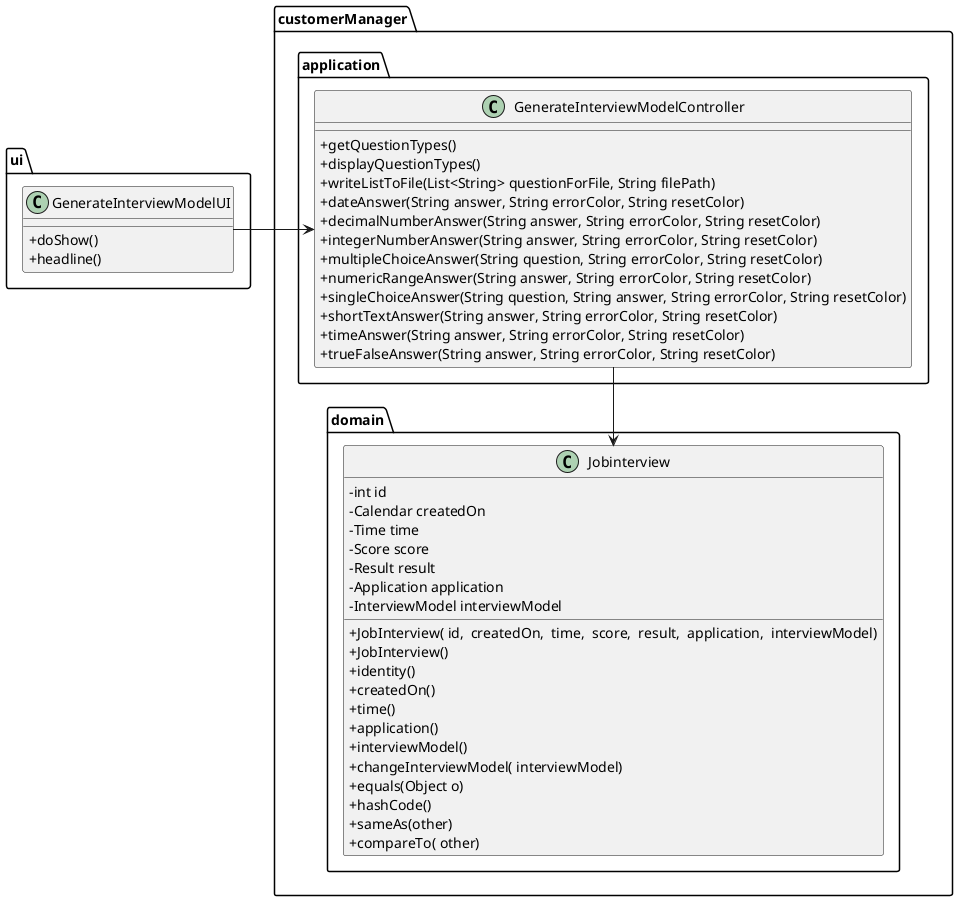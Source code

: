 @startuml
skinparam classAttributeIconSize 0
top to bottom direction

package "ui"{

class GenerateInterviewModelUI{
+ doShow()
+ headline()

}

}

package "customerManager"{

package "application"{
class GenerateInterviewModelController{

+ getQuestionTypes()
+ displayQuestionTypes()
+ writeListToFile(List<String> questionForFile, String filePath)
+ dateAnswer(String answer, String errorColor, String resetColor)
+ decimalNumberAnswer(String answer, String errorColor, String resetColor)
+ integerNumberAnswer(String answer, String errorColor, String resetColor)
+ multipleChoiceAnswer(String question, String errorColor, String resetColor)
+ numericRangeAnswer(String answer, String errorColor, String resetColor)
+ singleChoiceAnswer(String question, String answer, String errorColor, String resetColor)
+ shortTextAnswer(String answer, String errorColor, String resetColor)
+ timeAnswer(String answer, String errorColor, String resetColor)
+ trueFalseAnswer(String answer, String errorColor, String resetColor)
}

}

package "domain" {
class Jobinterview{
- int id
- Calendar createdOn
- Time time
- Score score
- Result result
- Application application
- InterviewModel interviewModel

+ JobInterview( id,  createdOn,  time,  score,  result,  application,  interviewModel)
+ JobInterview()
+ identity()
+ createdOn()
+ time()
+ application()
+ interviewModel()
+ changeInterviewModel( interviewModel)
+ equals(Object o)
+  hashCode()
+ sameAs(other)
+ compareTo( other)

}

}
}


GenerateInterviewModelUI -> GenerateInterviewModelController
GenerateInterviewModelController --> Jobinterview


}

@enduml